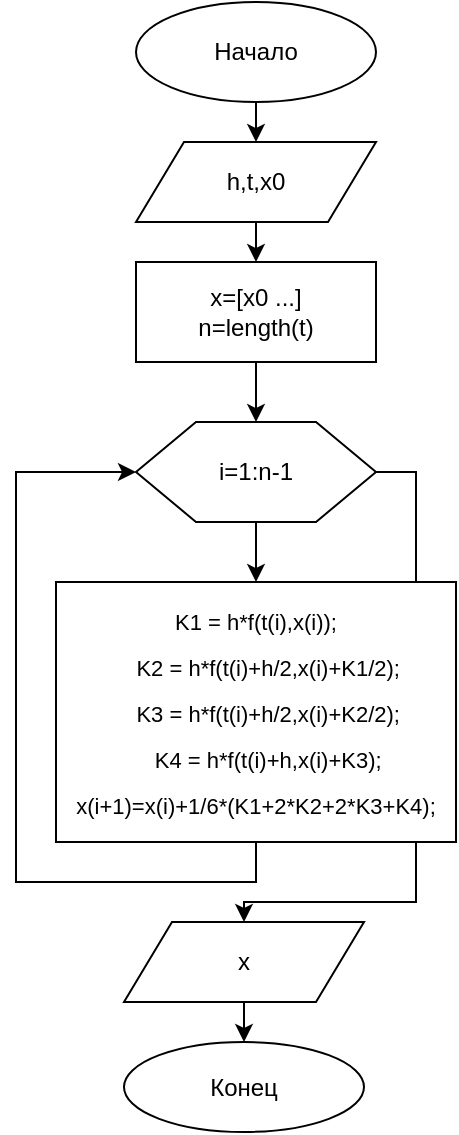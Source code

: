 <mxfile version="13.3.9" type="device"><diagram id="vPtZJe7t3Ld11ThxYxX_" name="Page-1"><mxGraphModel dx="614" dy="592" grid="1" gridSize="10" guides="1" tooltips="1" connect="1" arrows="1" fold="1" page="1" pageScale="1" pageWidth="827" pageHeight="1169" math="0" shadow="0"><root><mxCell id="0"/><mxCell id="1" parent="0"/><mxCell id="J-A4npTsexHRF7itAPoz-8" style="edgeStyle=orthogonalEdgeStyle;rounded=0;orthogonalLoop=1;jettySize=auto;html=1;exitX=0.5;exitY=1;exitDx=0;exitDy=0;entryX=0.5;entryY=0;entryDx=0;entryDy=0;" edge="1" parent="1" source="J-A4npTsexHRF7itAPoz-1" target="J-A4npTsexHRF7itAPoz-2"><mxGeometry relative="1" as="geometry"/></mxCell><mxCell id="J-A4npTsexHRF7itAPoz-1" value="Начало" style="ellipse;whiteSpace=wrap;html=1;" vertex="1" parent="1"><mxGeometry x="360" y="50" width="120" height="50" as="geometry"/></mxCell><mxCell id="J-A4npTsexHRF7itAPoz-9" style="edgeStyle=orthogonalEdgeStyle;rounded=0;orthogonalLoop=1;jettySize=auto;html=1;exitX=0.5;exitY=1;exitDx=0;exitDy=0;entryX=0.5;entryY=0;entryDx=0;entryDy=0;" edge="1" parent="1" source="J-A4npTsexHRF7itAPoz-2" target="J-A4npTsexHRF7itAPoz-3"><mxGeometry relative="1" as="geometry"/></mxCell><mxCell id="J-A4npTsexHRF7itAPoz-2" value="h,t,x0" style="shape=parallelogram;perimeter=parallelogramPerimeter;whiteSpace=wrap;html=1;" vertex="1" parent="1"><mxGeometry x="360" y="120" width="120" height="40" as="geometry"/></mxCell><mxCell id="J-A4npTsexHRF7itAPoz-10" style="edgeStyle=orthogonalEdgeStyle;rounded=0;orthogonalLoop=1;jettySize=auto;html=1;exitX=0.5;exitY=1;exitDx=0;exitDy=0;entryX=0.5;entryY=0;entryDx=0;entryDy=0;" edge="1" parent="1" source="J-A4npTsexHRF7itAPoz-3" target="J-A4npTsexHRF7itAPoz-4"><mxGeometry relative="1" as="geometry"/></mxCell><mxCell id="J-A4npTsexHRF7itAPoz-3" value="x=[x0 ...]&lt;br&gt;n=length(t)" style="rounded=0;whiteSpace=wrap;html=1;" vertex="1" parent="1"><mxGeometry x="360" y="180" width="120" height="50" as="geometry"/></mxCell><mxCell id="J-A4npTsexHRF7itAPoz-11" style="edgeStyle=orthogonalEdgeStyle;rounded=0;orthogonalLoop=1;jettySize=auto;html=1;exitX=0.5;exitY=1;exitDx=0;exitDy=0;entryX=0.5;entryY=0;entryDx=0;entryDy=0;" edge="1" parent="1" source="J-A4npTsexHRF7itAPoz-4" target="J-A4npTsexHRF7itAPoz-5"><mxGeometry relative="1" as="geometry"/></mxCell><mxCell id="J-A4npTsexHRF7itAPoz-16" style="edgeStyle=orthogonalEdgeStyle;rounded=0;orthogonalLoop=1;jettySize=auto;html=1;exitX=1;exitY=0.5;exitDx=0;exitDy=0;" edge="1" parent="1" source="J-A4npTsexHRF7itAPoz-4" target="J-A4npTsexHRF7itAPoz-6"><mxGeometry relative="1" as="geometry"><Array as="points"><mxPoint x="500" y="285"/><mxPoint x="500" y="500"/><mxPoint x="414" y="500"/></Array></mxGeometry></mxCell><mxCell id="J-A4npTsexHRF7itAPoz-4" value="i=1:n-1" style="shape=hexagon;perimeter=hexagonPerimeter2;whiteSpace=wrap;html=1;" vertex="1" parent="1"><mxGeometry x="360" y="260" width="120" height="50" as="geometry"/></mxCell><mxCell id="J-A4npTsexHRF7itAPoz-15" style="edgeStyle=orthogonalEdgeStyle;rounded=0;orthogonalLoop=1;jettySize=auto;html=1;exitX=0.5;exitY=1;exitDx=0;exitDy=0;entryX=0;entryY=0.5;entryDx=0;entryDy=0;" edge="1" parent="1" source="J-A4npTsexHRF7itAPoz-5" target="J-A4npTsexHRF7itAPoz-4"><mxGeometry relative="1" as="geometry"><Array as="points"><mxPoint x="420" y="490"/><mxPoint x="300" y="490"/><mxPoint x="300" y="285"/></Array></mxGeometry></mxCell><mxCell id="J-A4npTsexHRF7itAPoz-5" value="&lt;p class=&quot;MsoNormal&quot; style=&quot;margin-bottom: 0.0pt ; line-height: normal ; font-size: 11px&quot;&gt;&lt;font style=&quot;font-size: 11px&quot;&gt;&lt;span lang=&quot;EN-US&quot;&gt;K1 = h*f(t(i),x(i));&lt;/span&gt;&lt;/font&gt;&lt;/p&gt;&lt;p class=&quot;MsoNormal&quot; style=&quot;margin-bottom: 0.0pt ; line-height: normal ; font-size: 11px&quot;&gt;&lt;font style=&quot;font-size: 11px&quot;&gt;&lt;span lang=&quot;EN-US&quot;&gt;&amp;nbsp;&amp;nbsp;&amp;nbsp; K2 = h*f(t(i)+h/2,x(i)+K1/2);&lt;/span&gt;&lt;span lang=&quot;EN-US&quot;&gt;&lt;/span&gt;&lt;/font&gt;&lt;/p&gt;&lt;p class=&quot;MsoNormal&quot; style=&quot;margin-bottom: 0.0pt ; line-height: normal ; font-size: 11px&quot;&gt;&lt;font style=&quot;font-size: 11px&quot;&gt;&lt;span lang=&quot;EN-US&quot;&gt;&amp;nbsp;&amp;nbsp;&amp;nbsp; K3 = h*f(t(i)+h/2,x(i)+K2/2);&lt;/span&gt;&lt;span lang=&quot;EN-US&quot;&gt;&lt;/span&gt;&lt;/font&gt;&lt;/p&gt;&lt;p class=&quot;MsoNormal&quot; style=&quot;margin-bottom: 0.0pt ; line-height: normal ; font-size: 11px&quot;&gt;&lt;font style=&quot;font-size: 11px&quot;&gt;&lt;span lang=&quot;EN-US&quot;&gt;&amp;nbsp;&amp;nbsp;&amp;nbsp; K4 = h*f(t(i)+h,x(i)+K3);&lt;/span&gt;&lt;span lang=&quot;EN-US&quot;&gt;&lt;/span&gt;&lt;/font&gt;&lt;/p&gt;&lt;p class=&quot;MsoNormal&quot; style=&quot;margin-bottom: 0.0pt ; line-height: normal ; font-size: 11px&quot;&gt;&lt;font style=&quot;font-size: 11px&quot;&gt;&lt;span lang=&quot;EN-US&quot;&gt;x(i+1)=x(i)+1/6*(K1+2*K2+2*K3+K4);&lt;/span&gt;&lt;/font&gt;&lt;/p&gt;&lt;p class=&quot;MsoNormal&quot; style=&quot;margin-bottom: 0.0pt ; line-height: normal ; font-size: 11px&quot;&gt;&lt;span lang=&quot;EN-US&quot; style=&quot;font-family: &amp;#34;courier new&amp;#34; ; font-size: 12pt ; font-size: 12pt&quot;&gt;&lt;/span&gt;&lt;/p&gt;" style="rounded=0;whiteSpace=wrap;html=1;" vertex="1" parent="1"><mxGeometry x="320" y="340" width="200" height="130" as="geometry"/></mxCell><mxCell id="J-A4npTsexHRF7itAPoz-14" style="edgeStyle=orthogonalEdgeStyle;rounded=0;orthogonalLoop=1;jettySize=auto;html=1;exitX=0.5;exitY=1;exitDx=0;exitDy=0;entryX=0.5;entryY=0;entryDx=0;entryDy=0;" edge="1" parent="1" source="J-A4npTsexHRF7itAPoz-6" target="J-A4npTsexHRF7itAPoz-7"><mxGeometry relative="1" as="geometry"/></mxCell><mxCell id="J-A4npTsexHRF7itAPoz-6" value="x" style="shape=parallelogram;perimeter=parallelogramPerimeter;whiteSpace=wrap;html=1;" vertex="1" parent="1"><mxGeometry x="354" y="510" width="120" height="40" as="geometry"/></mxCell><mxCell id="J-A4npTsexHRF7itAPoz-7" value="Конец" style="ellipse;whiteSpace=wrap;html=1;" vertex="1" parent="1"><mxGeometry x="354" y="570" width="120" height="45" as="geometry"/></mxCell></root></mxGraphModel></diagram></mxfile>